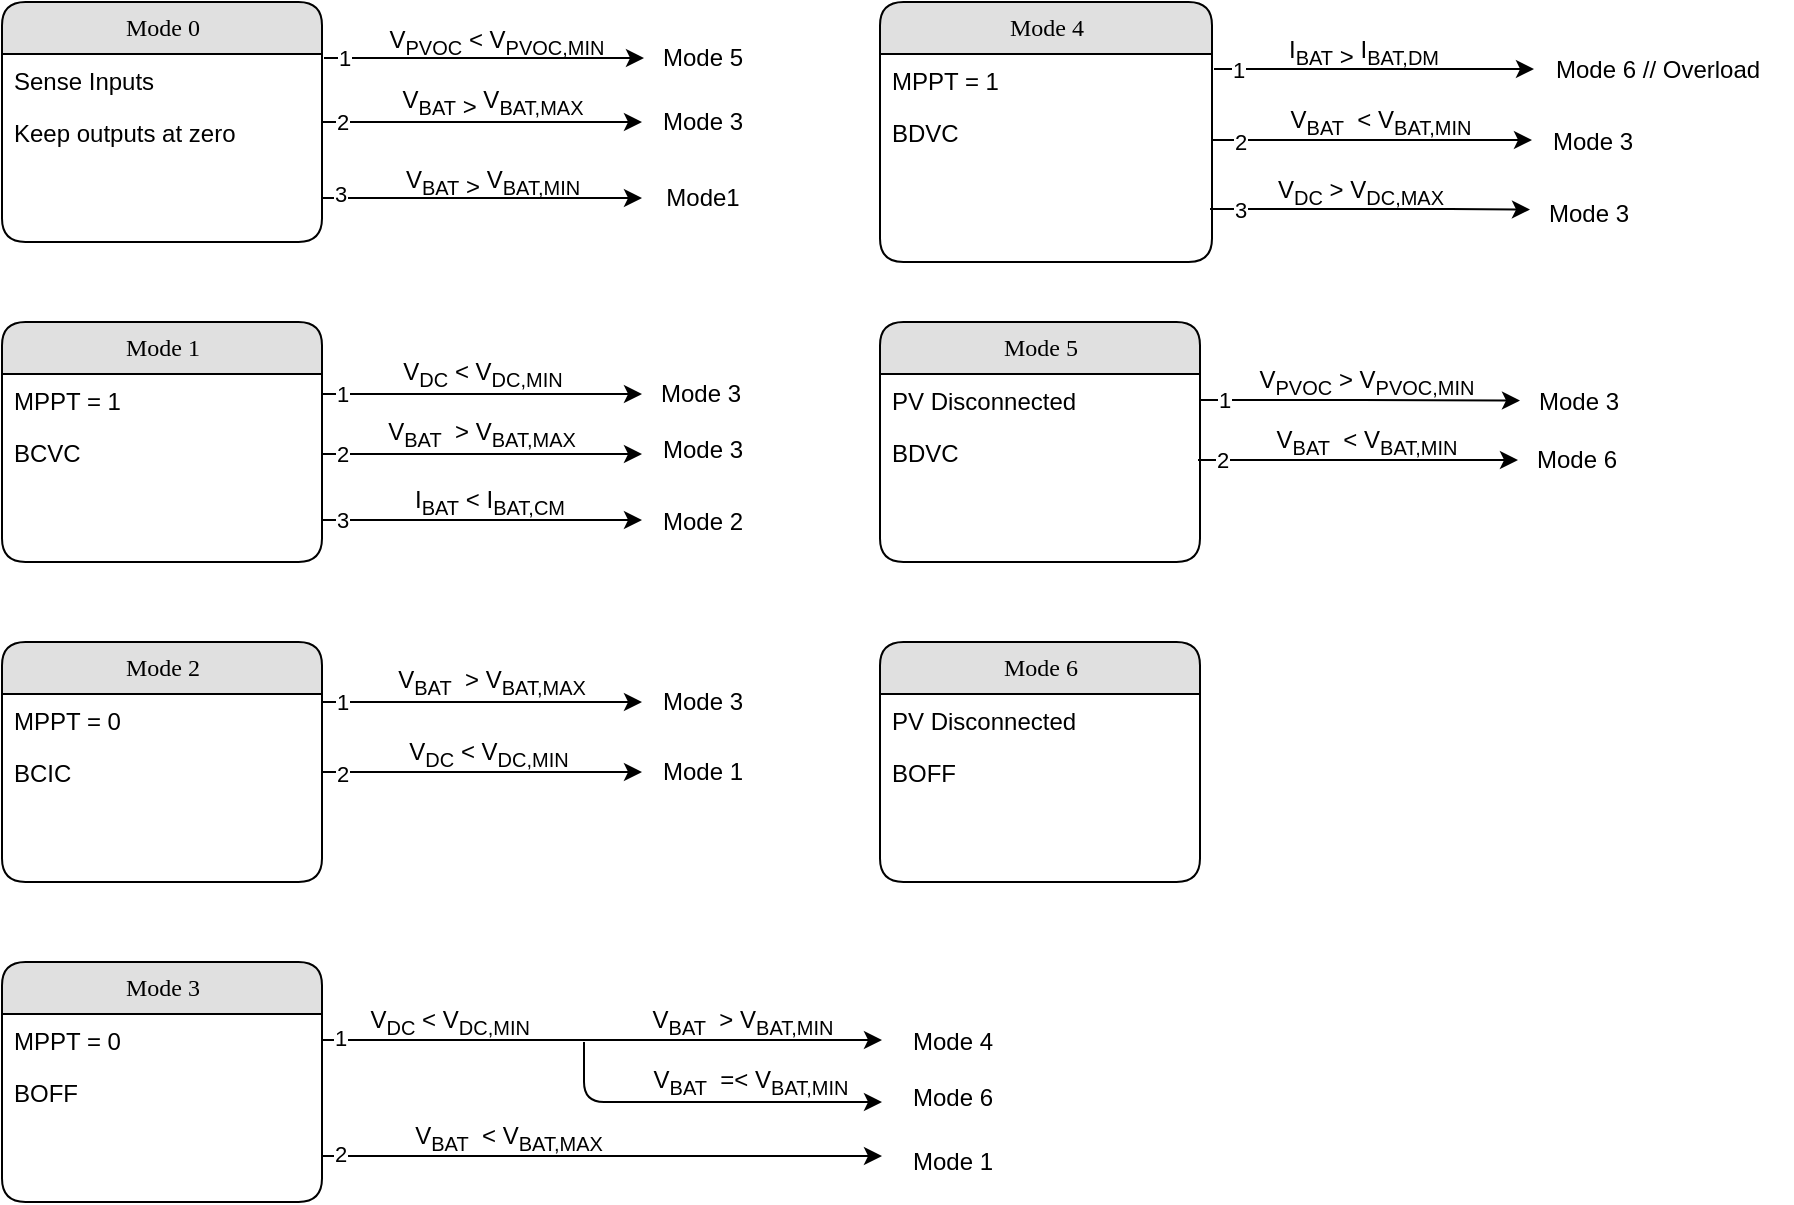 <mxfile version="14.4.3" type="device"><diagram name="Page-1" id="b520641d-4fe3-3701-9064-5fc419738815"><mxGraphModel dx="1730" dy="967" grid="1" gridSize="10" guides="1" tooltips="1" connect="1" arrows="1" fold="1" page="1" pageScale="1" pageWidth="1100" pageHeight="850" background="#ffffff" math="0" shadow="0"><root><mxCell id="0"/><mxCell id="1" parent="0"/><mxCell id="21ea969265ad0168-6" value="Mode 0" style="swimlane;html=1;fontStyle=0;childLayout=stackLayout;horizontal=1;startSize=26;fillColor=#e0e0e0;horizontalStack=0;resizeParent=1;resizeLast=0;collapsible=1;marginBottom=0;swimlaneFillColor=#ffffff;align=center;rounded=1;shadow=0;comic=0;labelBackgroundColor=none;strokeWidth=1;fontFamily=Verdana;fontSize=12" parent="1" vertex="1"><mxGeometry x="81" y="40" width="160" height="120" as="geometry"/></mxCell><mxCell id="21ea969265ad0168-7" value="Sense Inputs" style="text;html=1;strokeColor=none;fillColor=none;spacingLeft=4;spacingRight=4;whiteSpace=wrap;overflow=hidden;rotatable=0;points=[[0,0.5],[1,0.5]];portConstraint=eastwest;" parent="21ea969265ad0168-6" vertex="1"><mxGeometry y="26" width="160" height="26" as="geometry"/></mxCell><mxCell id="21ea969265ad0168-8" value="Keep outputs at zero" style="text;html=1;strokeColor=none;fillColor=none;spacingLeft=4;spacingRight=4;whiteSpace=wrap;overflow=hidden;rotatable=0;points=[[0,0.5],[1,0.5]];portConstraint=eastwest;" parent="21ea969265ad0168-6" vertex="1"><mxGeometry y="52" width="160" height="26" as="geometry"/></mxCell><mxCell id="21ea969265ad0168-14" value="Mode 1" style="swimlane;html=1;fontStyle=0;childLayout=stackLayout;horizontal=1;startSize=26;fillColor=#e0e0e0;horizontalStack=0;resizeParent=1;resizeLast=0;collapsible=1;marginBottom=0;swimlaneFillColor=#ffffff;align=center;rounded=1;shadow=0;comic=0;labelBackgroundColor=none;strokeWidth=1;fontFamily=Verdana;fontSize=12" parent="1" vertex="1"><mxGeometry x="81" y="200" width="160" height="120" as="geometry"/></mxCell><mxCell id="21ea969265ad0168-15" value="MPPT = 1" style="text;html=1;strokeColor=none;fillColor=none;spacingLeft=4;spacingRight=4;whiteSpace=wrap;overflow=hidden;rotatable=0;points=[[0,0.5],[1,0.5]];portConstraint=eastwest;" parent="21ea969265ad0168-14" vertex="1"><mxGeometry y="26" width="160" height="26" as="geometry"/></mxCell><mxCell id="21ea969265ad0168-16" value="BCVC" style="text;html=1;strokeColor=none;fillColor=none;spacingLeft=4;spacingRight=4;whiteSpace=wrap;overflow=hidden;rotatable=0;points=[[0,0.5],[1,0.5]];portConstraint=eastwest;" parent="21ea969265ad0168-14" vertex="1"><mxGeometry y="52" width="160" height="26" as="geometry"/></mxCell><mxCell id="CwMAz0Y8zi2hrjpeJNrz-3" value="&lt;span style=&quot;background-color: transparent ; font-family: &amp;#34;arial&amp;#34; ; vertical-align: baseline&quot;&gt;V&lt;/span&gt;&lt;span style=&quot;background-color: transparent ; font-family: &amp;#34;arial&amp;#34;&quot;&gt;&lt;sub&gt;BAT&lt;/sub&gt;&lt;span style=&quot;vertical-align: sub&quot;&gt; &amp;gt;&lt;/span&gt;&lt;/span&gt;&lt;span style=&quot;background-color: transparent ; font-family: &amp;#34;arial&amp;#34; ; vertical-align: baseline&quot;&gt;&amp;nbsp;V&lt;/span&gt;&lt;span style=&quot;background-color: transparent ; font-family: &amp;#34;arial&amp;#34;&quot;&gt;&lt;sub&gt;BAT,MIN&lt;/sub&gt;&lt;/span&gt;" style="text;html=1;align=center;verticalAlign=middle;resizable=0;points=[];autosize=1;" parent="1" vertex="1"><mxGeometry x="276" y="120" width="100" height="20" as="geometry"/></mxCell><mxCell id="CwMAz0Y8zi2hrjpeJNrz-4" value="Mode 2" style="swimlane;html=1;fontStyle=0;childLayout=stackLayout;horizontal=1;startSize=26;fillColor=#e0e0e0;horizontalStack=0;resizeParent=1;resizeLast=0;collapsible=1;marginBottom=0;swimlaneFillColor=#ffffff;align=center;rounded=1;shadow=0;comic=0;labelBackgroundColor=none;strokeWidth=1;fontFamily=Verdana;fontSize=12" parent="1" vertex="1"><mxGeometry x="81" y="360" width="160" height="120" as="geometry"/></mxCell><mxCell id="CwMAz0Y8zi2hrjpeJNrz-5" value="MPPT = 0" style="text;html=1;strokeColor=none;fillColor=none;spacingLeft=4;spacingRight=4;whiteSpace=wrap;overflow=hidden;rotatable=0;points=[[0,0.5],[1,0.5]];portConstraint=eastwest;" parent="CwMAz0Y8zi2hrjpeJNrz-4" vertex="1"><mxGeometry y="26" width="160" height="26" as="geometry"/></mxCell><mxCell id="CwMAz0Y8zi2hrjpeJNrz-6" value="BCIC" style="text;html=1;strokeColor=none;fillColor=none;spacingLeft=4;spacingRight=4;whiteSpace=wrap;overflow=hidden;rotatable=0;points=[[0,0.5],[1,0.5]];portConstraint=eastwest;" parent="CwMAz0Y8zi2hrjpeJNrz-4" vertex="1"><mxGeometry y="52" width="160" height="26" as="geometry"/></mxCell><mxCell id="CwMAz0Y8zi2hrjpeJNrz-9" value="&lt;span id=&quot;docs-internal-guid-54b9b3ad-7fff-6e4c-5024-49e7bf274c38&quot;&gt;&lt;span style=&quot;font-family: &amp;#34;arial&amp;#34; ; background-color: transparent ; vertical-align: baseline&quot;&gt;&lt;br&gt;&lt;/span&gt;&lt;/span&gt;" style="text;html=1;align=center;verticalAlign=middle;resizable=0;points=[];autosize=1;" parent="1" vertex="1"><mxGeometry x="580" y="200" width="20" height="20" as="geometry"/></mxCell><mxCell id="CwMAz0Y8zi2hrjpeJNrz-12" value="Mode 3" style="swimlane;html=1;fontStyle=0;childLayout=stackLayout;horizontal=1;startSize=26;fillColor=#e0e0e0;horizontalStack=0;resizeParent=1;resizeLast=0;collapsible=1;marginBottom=0;swimlaneFillColor=#ffffff;align=center;rounded=1;shadow=0;comic=0;labelBackgroundColor=none;strokeWidth=1;fontFamily=Verdana;fontSize=12" parent="1" vertex="1"><mxGeometry x="81" y="520" width="160" height="120" as="geometry"/></mxCell><mxCell id="CwMAz0Y8zi2hrjpeJNrz-13" value="MPPT = 0" style="text;html=1;strokeColor=none;fillColor=none;spacingLeft=4;spacingRight=4;whiteSpace=wrap;overflow=hidden;rotatable=0;points=[[0,0.5],[1,0.5]];portConstraint=eastwest;" parent="CwMAz0Y8zi2hrjpeJNrz-12" vertex="1"><mxGeometry y="26" width="160" height="26" as="geometry"/></mxCell><mxCell id="CwMAz0Y8zi2hrjpeJNrz-14" value="BOFF" style="text;html=1;strokeColor=none;fillColor=none;spacingLeft=4;spacingRight=4;whiteSpace=wrap;overflow=hidden;rotatable=0;points=[[0,0.5],[1,0.5]];portConstraint=eastwest;" parent="CwMAz0Y8zi2hrjpeJNrz-12" vertex="1"><mxGeometry y="52" width="160" height="26" as="geometry"/></mxCell><mxCell id="CwMAz0Y8zi2hrjpeJNrz-17" value="Mode 4" style="swimlane;html=1;fontStyle=0;childLayout=stackLayout;horizontal=1;startSize=26;fillColor=#e0e0e0;horizontalStack=0;resizeParent=1;resizeLast=0;collapsible=1;marginBottom=0;swimlaneFillColor=#ffffff;align=center;rounded=1;shadow=0;comic=0;labelBackgroundColor=none;strokeWidth=1;fontFamily=Verdana;fontSize=12" parent="1" vertex="1"><mxGeometry x="520" y="40" width="166" height="130" as="geometry"/></mxCell><mxCell id="CwMAz0Y8zi2hrjpeJNrz-18" value="MPPT = 1" style="text;html=1;strokeColor=none;fillColor=none;spacingLeft=4;spacingRight=4;whiteSpace=wrap;overflow=hidden;rotatable=0;points=[[0,0.5],[1,0.5]];portConstraint=eastwest;" parent="CwMAz0Y8zi2hrjpeJNrz-17" vertex="1"><mxGeometry y="26" width="166" height="26" as="geometry"/></mxCell><mxCell id="CwMAz0Y8zi2hrjpeJNrz-19" value="BDVC" style="text;html=1;strokeColor=none;fillColor=none;spacingLeft=4;spacingRight=4;whiteSpace=wrap;overflow=hidden;rotatable=0;points=[[0,0.5],[1,0.5]];portConstraint=eastwest;" parent="CwMAz0Y8zi2hrjpeJNrz-17" vertex="1"><mxGeometry y="52" width="166" height="26" as="geometry"/></mxCell><mxCell id="CwMAz0Y8zi2hrjpeJNrz-22" value="&lt;span id=&quot;docs-internal-guid-cd0fc743-7fff-6597-6dcd-d44ba3be45de&quot;&gt;&lt;span style=&quot;font-family: &amp;#34;arial&amp;#34; ; background-color: transparent ; vertical-align: baseline&quot;&gt;V&lt;/span&gt;&lt;span style=&quot;font-family: &amp;#34;arial&amp;#34; ; background-color: transparent&quot;&gt;&lt;sub&gt;BAT&lt;/sub&gt;&lt;span style=&quot;vertical-align: sub&quot;&gt; &amp;gt;&lt;/span&gt;&lt;/span&gt;&lt;span style=&quot;font-family: &amp;#34;arial&amp;#34; ; background-color: transparent ; vertical-align: baseline&quot;&gt;&amp;nbsp;V&lt;/span&gt;&lt;span style=&quot;font-family: &amp;#34;arial&amp;#34; ; background-color: transparent&quot;&gt;&lt;sub&gt;BAT,MAX&lt;/sub&gt;&lt;/span&gt;&lt;/span&gt;" style="text;html=1;align=center;verticalAlign=middle;resizable=0;points=[];autosize=1;rotation=0;" parent="1" vertex="1"><mxGeometry x="271" y="80" width="110" height="20" as="geometry"/></mxCell><mxCell id="CwMAz0Y8zi2hrjpeJNrz-27" value="&lt;font style=&quot;font-size: 12px&quot;&gt;&lt;span style=&quot;background-color: transparent ; font-family: &amp;#34;arial&amp;#34; ; vertical-align: baseline&quot;&gt;V&lt;/span&gt;&lt;span style=&quot;background-color: transparent ; font-family: &amp;#34;arial&amp;#34;&quot;&gt;&lt;sub&gt;BAT&lt;/sub&gt;&lt;span style=&quot;vertical-align: sub&quot;&gt;&amp;nbsp;&lt;/span&gt;&lt;/span&gt;&lt;span style=&quot;background-color: transparent ; font-family: &amp;#34;arial&amp;#34;&quot;&gt;&amp;nbsp;&lt;font style=&quot;font-size: 12px&quot;&gt;&amp;gt;&lt;/font&gt;&amp;nbsp;V&lt;/span&gt;&lt;span style=&quot;background-color: transparent ; font-family: &amp;#34;arial&amp;#34;&quot;&gt;&lt;sub&gt;BAT,MAX&lt;/sub&gt;&lt;/span&gt;&lt;/font&gt;" style="text;html=1;strokeColor=none;fillColor=none;align=center;verticalAlign=middle;whiteSpace=wrap;rounded=0;" parent="1" vertex="1"><mxGeometry x="246" y="246" width="150" height="20" as="geometry"/></mxCell><mxCell id="CwMAz0Y8zi2hrjpeJNrz-34" value="" style="endArrow=classic;html=1;" parent="1" edge="1"><mxGeometry width="50" height="50" relative="1" as="geometry"><mxPoint x="241" y="138" as="sourcePoint"/><mxPoint x="401" y="138" as="targetPoint"/></mxGeometry></mxCell><mxCell id="CwMAz0Y8zi2hrjpeJNrz-39" value="3" style="edgeLabel;html=1;align=center;verticalAlign=middle;resizable=0;points=[];" parent="CwMAz0Y8zi2hrjpeJNrz-34" vertex="1" connectable="0"><mxGeometry x="-0.888" y="2" relative="1" as="geometry"><mxPoint as="offset"/></mxGeometry></mxCell><mxCell id="CwMAz0Y8zi2hrjpeJNrz-35" value="Mode1" style="text;html=1;align=center;verticalAlign=middle;resizable=0;points=[];autosize=1;" parent="1" vertex="1"><mxGeometry x="406" y="128" width="50" height="20" as="geometry"/></mxCell><mxCell id="CwMAz0Y8zi2hrjpeJNrz-36" value="" style="endArrow=classic;html=1;exitX=1;exitY=0.5;exitDx=0;exitDy=0;" parent="1" edge="1"><mxGeometry width="50" height="50" relative="1" as="geometry"><mxPoint x="241" y="100" as="sourcePoint"/><mxPoint x="401" y="100" as="targetPoint"/></mxGeometry></mxCell><mxCell id="CwMAz0Y8zi2hrjpeJNrz-40" value="2" style="edgeLabel;html=1;align=center;verticalAlign=middle;resizable=0;points=[];" parent="CwMAz0Y8zi2hrjpeJNrz-36" vertex="1" connectable="0"><mxGeometry x="-0.845" relative="1" as="geometry"><mxPoint x="-2.57" as="offset"/></mxGeometry></mxCell><mxCell id="CwMAz0Y8zi2hrjpeJNrz-38" value="Mode 3" style="text;html=1;align=center;verticalAlign=middle;resizable=0;points=[];autosize=1;" parent="1" vertex="1"><mxGeometry x="401" y="90" width="60" height="20" as="geometry"/></mxCell><mxCell id="CwMAz0Y8zi2hrjpeJNrz-99" value="" style="endArrow=classic;html=1;exitX=1;exitY=0.5;exitDx=0;exitDy=0;" parent="1" edge="1"><mxGeometry width="50" height="50" relative="1" as="geometry"><mxPoint x="241" y="266" as="sourcePoint"/><mxPoint x="401" y="266" as="targetPoint"/></mxGeometry></mxCell><mxCell id="CwMAz0Y8zi2hrjpeJNrz-100" value="2" style="edgeLabel;html=1;align=center;verticalAlign=middle;resizable=0;points=[];" parent="CwMAz0Y8zi2hrjpeJNrz-99" vertex="1" connectable="0"><mxGeometry x="-0.845" relative="1" as="geometry"><mxPoint x="-2.57" as="offset"/></mxGeometry></mxCell><mxCell id="CwMAz0Y8zi2hrjpeJNrz-101" value="Mode 3" style="text;html=1;align=center;verticalAlign=middle;resizable=0;points=[];autosize=1;" parent="1" vertex="1"><mxGeometry x="401" y="254" width="60" height="20" as="geometry"/></mxCell><mxCell id="CwMAz0Y8zi2hrjpeJNrz-102" value="&lt;font style=&quot;font-size: 12px&quot;&gt;&lt;span style=&quot;background-color: transparent ; font-family: &amp;#34;arial&amp;#34; ; vertical-align: baseline&quot;&gt;V&lt;/span&gt;&lt;span style=&quot;background-color: transparent ; font-family: &amp;#34;arial&amp;#34;&quot;&gt;&lt;sub&gt;BAT&lt;/sub&gt;&lt;span style=&quot;vertical-align: sub&quot;&gt;&amp;nbsp;&lt;/span&gt;&lt;/span&gt;&lt;span style=&quot;background-color: transparent ; font-family: &amp;#34;arial&amp;#34;&quot;&gt;&amp;nbsp;&lt;font style=&quot;font-size: 12px&quot;&gt;&amp;gt;&lt;/font&gt;&amp;nbsp;V&lt;/span&gt;&lt;span style=&quot;background-color: transparent ; font-family: &amp;#34;arial&amp;#34;&quot;&gt;&lt;sub&gt;BAT,MAX&lt;/sub&gt;&lt;/span&gt;&lt;/font&gt;" style="text;html=1;strokeColor=none;fillColor=none;align=center;verticalAlign=middle;whiteSpace=wrap;rounded=0;" parent="1" vertex="1"><mxGeometry x="251" y="370" width="150" height="20" as="geometry"/></mxCell><mxCell id="CwMAz0Y8zi2hrjpeJNrz-103" value="" style="endArrow=classic;html=1;exitX=1;exitY=0.5;exitDx=0;exitDy=0;" parent="1" edge="1"><mxGeometry width="50" height="50" relative="1" as="geometry"><mxPoint x="241" y="390" as="sourcePoint"/><mxPoint x="401" y="390" as="targetPoint"/></mxGeometry></mxCell><mxCell id="CwMAz0Y8zi2hrjpeJNrz-104" value="1" style="edgeLabel;html=1;align=center;verticalAlign=middle;resizable=0;points=[];" parent="CwMAz0Y8zi2hrjpeJNrz-103" vertex="1" connectable="0"><mxGeometry x="-0.845" relative="1" as="geometry"><mxPoint x="-2.57" as="offset"/></mxGeometry></mxCell><mxCell id="CwMAz0Y8zi2hrjpeJNrz-105" value="Mode 3" style="text;html=1;align=center;verticalAlign=middle;resizable=0;points=[];autosize=1;" parent="1" vertex="1"><mxGeometry x="401" y="380" width="60" height="20" as="geometry"/></mxCell><mxCell id="CwMAz0Y8zi2hrjpeJNrz-106" value="" style="endArrow=classic;html=1;exitX=1;exitY=0.5;exitDx=0;exitDy=0;" parent="1" source="CwMAz0Y8zi2hrjpeJNrz-13" edge="1"><mxGeometry width="50" height="50" relative="1" as="geometry"><mxPoint x="271" y="551" as="sourcePoint"/><mxPoint x="521" y="559" as="targetPoint"/></mxGeometry></mxCell><mxCell id="CwMAz0Y8zi2hrjpeJNrz-210" value="1" style="edgeLabel;html=1;align=center;verticalAlign=middle;resizable=0;points=[];" parent="CwMAz0Y8zi2hrjpeJNrz-106" vertex="1" connectable="0"><mxGeometry x="-0.934" y="1" relative="1" as="geometry"><mxPoint as="offset"/></mxGeometry></mxCell><mxCell id="CwMAz0Y8zi2hrjpeJNrz-107" value="&lt;font style=&quot;font-size: 12px&quot;&gt;&lt;font style=&quot;font-size: 12px&quot;&gt;V&lt;sub&gt;DC&lt;/sub&gt; &amp;lt; V&lt;sub&gt;DC,MIN&amp;nbsp;&lt;/sub&gt;&lt;/font&gt;&lt;/font&gt;" style="text;html=1;align=center;verticalAlign=middle;resizable=0;points=[];autosize=1;" parent="1" vertex="1"><mxGeometry x="256" y="540" width="100" height="20" as="geometry"/></mxCell><mxCell id="CwMAz0Y8zi2hrjpeJNrz-111" value="Mode 4" style="text;html=1;align=center;verticalAlign=middle;resizable=0;points=[];autosize=1;" parent="1" vertex="1"><mxGeometry x="526" y="550" width="60" height="20" as="geometry"/></mxCell><mxCell id="CwMAz0Y8zi2hrjpeJNrz-114" value="&lt;span style=&quot;background-color: transparent ; font-family: &amp;#34;arial&amp;#34;&quot;&gt;&lt;span style=&quot;vertical-align: baseline ; background-color: transparent&quot;&gt;I&lt;/span&gt;&lt;span style=&quot;background-color: transparent&quot;&gt;&lt;sub&gt;BAT&lt;/sub&gt;&lt;/span&gt;&lt;/span&gt;&lt;span style=&quot;background-color: transparent ; font-family: &amp;#34;arial&amp;#34; ; vertical-align: baseline&quot;&gt;&lt;span style=&quot;vertical-align: sub&quot;&gt;&amp;nbsp;&lt;/span&gt;&lt;/span&gt;&lt;span style=&quot;background-color: transparent ; font-family: &amp;#34;arial&amp;#34;&quot;&gt;&amp;lt;&amp;nbsp;&lt;span style=&quot;vertical-align: baseline ; background-color: transparent&quot;&gt;I&lt;/span&gt;&lt;span style=&quot;background-color: transparent&quot;&gt;&lt;sub&gt;BAT,CM&lt;/sub&gt;&lt;/span&gt;&lt;/span&gt;" style="text;html=1;strokeColor=none;fillColor=none;align=center;verticalAlign=middle;whiteSpace=wrap;rounded=0;" parent="1" vertex="1"><mxGeometry x="250" y="280" width="150" height="20" as="geometry"/></mxCell><mxCell id="CwMAz0Y8zi2hrjpeJNrz-115" value="" style="endArrow=classic;html=1;exitX=1;exitY=0.5;exitDx=0;exitDy=0;" parent="1" edge="1"><mxGeometry width="50" height="50" relative="1" as="geometry"><mxPoint x="241" y="299.0" as="sourcePoint"/><mxPoint x="401" y="299" as="targetPoint"/></mxGeometry></mxCell><mxCell id="CwMAz0Y8zi2hrjpeJNrz-116" value="3" style="edgeLabel;html=1;align=center;verticalAlign=middle;resizable=0;points=[];" parent="CwMAz0Y8zi2hrjpeJNrz-115" vertex="1" connectable="0"><mxGeometry x="-0.845" relative="1" as="geometry"><mxPoint x="-2.57" as="offset"/></mxGeometry></mxCell><mxCell id="CwMAz0Y8zi2hrjpeJNrz-117" value="Mode 2" style="text;html=1;align=center;verticalAlign=middle;resizable=0;points=[];autosize=1;" parent="1" vertex="1"><mxGeometry x="401" y="290" width="60" height="20" as="geometry"/></mxCell><mxCell id="CwMAz0Y8zi2hrjpeJNrz-121" style="edgeStyle=orthogonalEdgeStyle;rounded=0;orthogonalLoop=1;jettySize=auto;html=1;exitX=1;exitY=0.5;exitDx=0;exitDy=0;" parent="1" source="CwMAz0Y8zi2hrjpeJNrz-6" edge="1"><mxGeometry relative="1" as="geometry"><mxPoint x="401" y="425" as="targetPoint"/></mxGeometry></mxCell><mxCell id="CwMAz0Y8zi2hrjpeJNrz-122" value="2" style="edgeLabel;html=1;align=center;verticalAlign=middle;resizable=0;points=[];" parent="CwMAz0Y8zi2hrjpeJNrz-121" vertex="1" connectable="0"><mxGeometry x="-0.86" y="2" relative="1" as="geometry"><mxPoint x="-1.03" y="3" as="offset"/></mxGeometry></mxCell><mxCell id="CwMAz0Y8zi2hrjpeJNrz-123" value="V&lt;sub&gt;DC&lt;/sub&gt; &amp;lt; V&lt;sub&gt;DC,MIN&lt;/sub&gt;" style="text;html=1;align=center;verticalAlign=middle;resizable=0;points=[];autosize=1;" parent="1" vertex="1"><mxGeometry x="274" y="406" width="100" height="20" as="geometry"/></mxCell><mxCell id="CwMAz0Y8zi2hrjpeJNrz-124" value="Mode 1" style="text;html=1;align=center;verticalAlign=middle;resizable=0;points=[];autosize=1;" parent="1" vertex="1"><mxGeometry x="401" y="415" width="60" height="20" as="geometry"/></mxCell><mxCell id="CwMAz0Y8zi2hrjpeJNrz-132" value="" style="endArrow=classic;html=1;" parent="1" edge="1"><mxGeometry width="50" height="50" relative="1" as="geometry"><mxPoint x="241" y="236" as="sourcePoint"/><mxPoint x="401" y="236" as="targetPoint"/></mxGeometry></mxCell><mxCell id="CwMAz0Y8zi2hrjpeJNrz-133" value="1" style="edgeLabel;html=1;align=center;verticalAlign=middle;resizable=0;points=[];" parent="CwMAz0Y8zi2hrjpeJNrz-132" vertex="1" connectable="0"><mxGeometry x="-0.845" relative="1" as="geometry"><mxPoint x="-2.57" as="offset"/></mxGeometry></mxCell><mxCell id="CwMAz0Y8zi2hrjpeJNrz-134" value="Mode 3" style="text;html=1;align=center;verticalAlign=middle;resizable=0;points=[];autosize=1;" parent="1" vertex="1"><mxGeometry x="400" y="226" width="60" height="20" as="geometry"/></mxCell><mxCell id="CwMAz0Y8zi2hrjpeJNrz-137" value="V&lt;sub&gt;DC&lt;/sub&gt; &amp;lt; V&lt;sub&gt;DC,MIN&lt;/sub&gt;" style="text;html=1;align=center;verticalAlign=middle;resizable=0;points=[];autosize=1;" parent="1" vertex="1"><mxGeometry x="271" y="216" width="100" height="20" as="geometry"/></mxCell><mxCell id="CwMAz0Y8zi2hrjpeJNrz-146" style="edgeStyle=orthogonalEdgeStyle;rounded=0;orthogonalLoop=1;jettySize=auto;html=1;exitX=1;exitY=0.5;exitDx=0;exitDy=0;" parent="1" edge="1"><mxGeometry relative="1" as="geometry"><mxPoint x="845" y="143.786" as="targetPoint"/><mxPoint x="685" y="143.5" as="sourcePoint"/><Array as="points"><mxPoint x="805" y="143.5"/><mxPoint x="805" y="143.5"/></Array></mxGeometry></mxCell><mxCell id="CwMAz0Y8zi2hrjpeJNrz-147" style="edgeStyle=orthogonalEdgeStyle;rounded=0;orthogonalLoop=1;jettySize=auto;html=1;exitX=1;exitY=0.5;exitDx=0;exitDy=0;" parent="1" edge="1"><mxGeometry relative="1" as="geometry"><mxPoint x="847" y="73.5" as="targetPoint"/><mxPoint x="687" y="73.5" as="sourcePoint"/></mxGeometry></mxCell><mxCell id="CwMAz0Y8zi2hrjpeJNrz-157" value="&lt;font style=&quot;font-size: 12px&quot;&gt;&lt;span style=&quot;background-color: transparent ; font-family: &amp;#34;arial&amp;#34;&quot;&gt;&lt;span style=&quot;vertical-align: baseline ; background-color: transparent&quot;&gt;I&lt;/span&gt;&lt;span style=&quot;background-color: transparent&quot;&gt;&lt;sub&gt;BAT&lt;/sub&gt;&lt;/span&gt;&lt;/span&gt;&lt;span style=&quot;background-color: transparent ; font-family: &amp;#34;arial&amp;#34; ; vertical-align: baseline&quot;&gt;&lt;span style=&quot;vertical-align: sub&quot;&gt;&amp;nbsp;&amp;gt;&lt;/span&gt;&lt;/span&gt;&lt;span style=&quot;background-color: transparent ; font-family: &amp;#34;arial&amp;#34;&quot;&gt;&amp;nbsp;&lt;span style=&quot;vertical-align: baseline ; background-color: transparent&quot;&gt;I&lt;/span&gt;&lt;span style=&quot;background-color: transparent&quot;&gt;&lt;sub&gt;BAT,DM&lt;/sub&gt;&lt;/span&gt;&lt;/span&gt;&lt;/font&gt;" style="text;html=1;strokeColor=none;fillColor=none;align=center;verticalAlign=middle;whiteSpace=wrap;rounded=0;" parent="1" vertex="1"><mxGeometry x="687" y="54.5" width="150" height="20" as="geometry"/></mxCell><mxCell id="CwMAz0Y8zi2hrjpeJNrz-158" value="Mode 6 // O&lt;span style=&quot;text-align: center&quot;&gt;verload&lt;/span&gt;" style="text;html=1;align=left;verticalAlign=middle;resizable=0;points=[];autosize=1;" parent="1" vertex="1"><mxGeometry x="856" y="63.5" width="120" height="20" as="geometry"/></mxCell><mxCell id="CwMAz0Y8zi2hrjpeJNrz-161" value="V&lt;sub&gt;DC&lt;/sub&gt;&amp;nbsp;&amp;gt; V&lt;sub&gt;DC,MAX&lt;/sub&gt;" style="text;html=1;align=center;verticalAlign=middle;resizable=0;points=[];autosize=1;" parent="1" vertex="1"><mxGeometry x="710" y="124.5" width="100" height="20" as="geometry"/></mxCell><mxCell id="CwMAz0Y8zi2hrjpeJNrz-162" value="Mode 3" style="text;html=1;align=center;verticalAlign=middle;resizable=0;points=[];autosize=1;" parent="1" vertex="1"><mxGeometry x="844" y="135.5" width="60" height="20" as="geometry"/></mxCell><mxCell id="CwMAz0Y8zi2hrjpeJNrz-163" style="edgeStyle=orthogonalEdgeStyle;rounded=0;orthogonalLoop=1;jettySize=auto;html=1;exitX=1;exitY=0.5;exitDx=0;exitDy=0;" parent="1" edge="1"><mxGeometry relative="1" as="geometry"><mxPoint x="521" y="617" as="targetPoint"/><mxPoint x="241.0" y="617.0" as="sourcePoint"/></mxGeometry></mxCell><mxCell id="CwMAz0Y8zi2hrjpeJNrz-211" value="2" style="edgeLabel;html=1;align=center;verticalAlign=middle;resizable=0;points=[];" parent="CwMAz0Y8zi2hrjpeJNrz-163" vertex="1" connectable="0"><mxGeometry x="-0.934" y="1" relative="1" as="geometry"><mxPoint as="offset"/></mxGeometry></mxCell><mxCell id="CwMAz0Y8zi2hrjpeJNrz-165" value="Mode 1" style="text;html=1;align=center;verticalAlign=middle;resizable=0;points=[];autosize=1;" parent="1" vertex="1"><mxGeometry x="526" y="610" width="60" height="20" as="geometry"/></mxCell><mxCell id="CwMAz0Y8zi2hrjpeJNrz-168" value="" style="endArrow=classic;html=1;" parent="1" edge="1"><mxGeometry width="50" height="50" relative="1" as="geometry"><mxPoint x="242" y="68" as="sourcePoint"/><mxPoint x="402" y="68" as="targetPoint"/><Array as="points"/></mxGeometry></mxCell><mxCell id="CwMAz0Y8zi2hrjpeJNrz-170" value="1" style="edgeLabel;html=1;align=center;verticalAlign=middle;resizable=0;points=[];" parent="CwMAz0Y8zi2hrjpeJNrz-168" vertex="1" connectable="0"><mxGeometry x="-0.845" relative="1" as="geometry"><mxPoint x="-2.5" as="offset"/></mxGeometry></mxCell><mxCell id="CwMAz0Y8zi2hrjpeJNrz-171" value="V&lt;sub&gt;PVOC&lt;/sub&gt;&amp;nbsp;&amp;lt;&amp;nbsp;V&lt;sub&gt;PVOC,MIN&lt;/sub&gt;" style="text;html=1;align=center;verticalAlign=middle;resizable=0;points=[];autosize=1;" parent="1" vertex="1"><mxGeometry x="268" y="50" width="120" height="20" as="geometry"/></mxCell><mxCell id="CwMAz0Y8zi2hrjpeJNrz-172" value="Mode 5" style="swimlane;html=1;fontStyle=0;childLayout=stackLayout;horizontal=1;startSize=26;fillColor=#e0e0e0;horizontalStack=0;resizeParent=1;resizeLast=0;collapsible=1;marginBottom=0;swimlaneFillColor=#ffffff;align=center;rounded=1;shadow=0;comic=0;labelBackgroundColor=none;strokeWidth=1;fontFamily=Verdana;fontSize=12" parent="1" vertex="1"><mxGeometry x="520" y="200" width="160" height="120" as="geometry"/></mxCell><mxCell id="CwMAz0Y8zi2hrjpeJNrz-173" value="PV Disconnected" style="text;html=1;strokeColor=none;fillColor=none;spacingLeft=4;spacingRight=4;whiteSpace=wrap;overflow=hidden;rotatable=0;points=[[0,0.5],[1,0.5]];portConstraint=eastwest;" parent="CwMAz0Y8zi2hrjpeJNrz-172" vertex="1"><mxGeometry y="26" width="160" height="26" as="geometry"/></mxCell><mxCell id="CwMAz0Y8zi2hrjpeJNrz-174" value="BDVC" style="text;html=1;strokeColor=none;fillColor=none;spacingLeft=4;spacingRight=4;whiteSpace=wrap;overflow=hidden;rotatable=0;points=[[0,0.5],[1,0.5]];portConstraint=eastwest;" parent="CwMAz0Y8zi2hrjpeJNrz-172" vertex="1"><mxGeometry y="52" width="160" height="26" as="geometry"/></mxCell><mxCell id="CwMAz0Y8zi2hrjpeJNrz-175" style="edgeStyle=orthogonalEdgeStyle;rounded=0;orthogonalLoop=1;jettySize=auto;html=1;exitX=1;exitY=0.5;exitDx=0;exitDy=0;" parent="1" source="CwMAz0Y8zi2hrjpeJNrz-173" edge="1"><mxGeometry relative="1" as="geometry"><mxPoint x="840" y="239.286" as="targetPoint"/></mxGeometry></mxCell><mxCell id="CwMAz0Y8zi2hrjpeJNrz-218" value="1" style="edgeLabel;html=1;align=center;verticalAlign=middle;resizable=0;points=[];" parent="CwMAz0Y8zi2hrjpeJNrz-175" vertex="1" connectable="0"><mxGeometry x="-0.854" relative="1" as="geometry"><mxPoint as="offset"/></mxGeometry></mxCell><mxCell id="CwMAz0Y8zi2hrjpeJNrz-178" value="V&lt;sub&gt;PVOC&lt;/sub&gt; &amp;gt; V&lt;sub&gt;PVOC,MIN&lt;/sub&gt;" style="text;html=1;align=center;verticalAlign=middle;resizable=0;points=[];autosize=1;" parent="1" vertex="1"><mxGeometry x="703" y="220" width="120" height="20" as="geometry"/></mxCell><mxCell id="CwMAz0Y8zi2hrjpeJNrz-179" value="Mode 3" style="text;html=1;align=center;verticalAlign=middle;resizable=0;points=[];autosize=1;" parent="1" vertex="1"><mxGeometry x="839" y="230" width="60" height="20" as="geometry"/></mxCell><mxCell id="CwMAz0Y8zi2hrjpeJNrz-180" value="Mode 5" style="text;html=1;align=center;verticalAlign=middle;resizable=0;points=[];autosize=1;" parent="1" vertex="1"><mxGeometry x="401" y="58" width="60" height="20" as="geometry"/></mxCell><mxCell id="CwMAz0Y8zi2hrjpeJNrz-186" style="edgeStyle=orthogonalEdgeStyle;rounded=0;orthogonalLoop=1;jettySize=auto;html=1;exitX=1;exitY=0.5;exitDx=0;exitDy=0;" parent="1" edge="1"><mxGeometry relative="1" as="geometry"><mxPoint x="846" y="109" as="targetPoint"/><mxPoint x="686.0" y="109.0" as="sourcePoint"/></mxGeometry></mxCell><mxCell id="CwMAz0Y8zi2hrjpeJNrz-212" value="2" style="edgeLabel;html=1;align=center;verticalAlign=middle;resizable=0;points=[];" parent="CwMAz0Y8zi2hrjpeJNrz-186" vertex="1" connectable="0"><mxGeometry x="-0.78" y="-1" relative="1" as="geometry"><mxPoint x="-3.6" as="offset"/></mxGeometry></mxCell><mxCell id="CwMAz0Y8zi2hrjpeJNrz-187" value="&lt;span style=&quot;background-color: transparent ; font-family: &amp;#34;arial&amp;#34; ; vertical-align: baseline&quot;&gt;V&lt;/span&gt;&lt;span style=&quot;background-color: transparent ; font-family: &amp;#34;arial&amp;#34;&quot;&gt;&lt;sub&gt;BAT&lt;/sub&gt;&lt;span style=&quot;vertical-align: sub&quot;&gt;&amp;nbsp;&lt;/span&gt;&lt;/span&gt;&lt;span style=&quot;background-color: transparent ; font-family: &amp;#34;arial&amp;#34;&quot;&gt;&amp;nbsp;&amp;lt;&amp;nbsp;V&lt;/span&gt;&lt;span style=&quot;background-color: transparent ; font-family: &amp;#34;arial&amp;#34;&quot;&gt;&lt;sub&gt;BAT,MIN&lt;/sub&gt;&lt;/span&gt;" style="text;html=1;align=center;verticalAlign=middle;resizable=0;points=[];autosize=1;" parent="1" vertex="1"><mxGeometry x="715" y="90" width="110" height="20" as="geometry"/></mxCell><mxCell id="CwMAz0Y8zi2hrjpeJNrz-188" value="Mode 3" style="text;html=1;align=center;verticalAlign=middle;resizable=0;points=[];autosize=1;" parent="1" vertex="1"><mxGeometry x="846" y="100" width="60" height="20" as="geometry"/></mxCell><mxCell id="CwMAz0Y8zi2hrjpeJNrz-191" value="&lt;span style=&quot;background-color: transparent ; font-family: &amp;#34;arial&amp;#34; ; vertical-align: baseline&quot;&gt;V&lt;/span&gt;&lt;span style=&quot;background-color: transparent ; font-family: &amp;#34;arial&amp;#34;&quot;&gt;&lt;sub&gt;BAT&lt;/sub&gt;&lt;span style=&quot;vertical-align: sub&quot;&gt;&amp;nbsp;&lt;/span&gt;&lt;/span&gt;&lt;span style=&quot;background-color: transparent ; font-family: &amp;#34;arial&amp;#34;&quot;&gt;&amp;nbsp;&amp;lt;&amp;nbsp;V&lt;/span&gt;&lt;span style=&quot;background-color: transparent ; font-family: &amp;#34;arial&amp;#34;&quot;&gt;&lt;sub&gt;BAT,MAX&lt;/sub&gt;&lt;/span&gt;" style="text;html=1;align=center;verticalAlign=middle;resizable=0;points=[];autosize=1;" parent="1" vertex="1"><mxGeometry x="279" y="598" width="110" height="20" as="geometry"/></mxCell><mxCell id="CwMAz0Y8zi2hrjpeJNrz-194" value="Mode 6" style="swimlane;html=1;fontStyle=0;childLayout=stackLayout;horizontal=1;startSize=26;fillColor=#e0e0e0;horizontalStack=0;resizeParent=1;resizeLast=0;collapsible=1;marginBottom=0;swimlaneFillColor=#ffffff;align=center;rounded=1;shadow=0;comic=0;labelBackgroundColor=none;strokeWidth=1;fontFamily=Verdana;fontSize=12" parent="1" vertex="1"><mxGeometry x="520" y="360" width="160" height="120" as="geometry"/></mxCell><mxCell id="CwMAz0Y8zi2hrjpeJNrz-195" value="PV Disconnected" style="text;html=1;strokeColor=none;fillColor=none;spacingLeft=4;spacingRight=4;whiteSpace=wrap;overflow=hidden;rotatable=0;points=[[0,0.5],[1,0.5]];portConstraint=eastwest;" parent="CwMAz0Y8zi2hrjpeJNrz-194" vertex="1"><mxGeometry y="26" width="160" height="26" as="geometry"/></mxCell><mxCell id="CwMAz0Y8zi2hrjpeJNrz-196" value="BOFF" style="text;html=1;strokeColor=none;fillColor=none;spacingLeft=4;spacingRight=4;whiteSpace=wrap;overflow=hidden;rotatable=0;points=[[0,0.5],[1,0.5]];portConstraint=eastwest;" parent="CwMAz0Y8zi2hrjpeJNrz-194" vertex="1"><mxGeometry y="52" width="160" height="26" as="geometry"/></mxCell><mxCell id="CwMAz0Y8zi2hrjpeJNrz-201" style="edgeStyle=orthogonalEdgeStyle;rounded=0;orthogonalLoop=1;jettySize=auto;html=1;exitX=1;exitY=0.5;exitDx=0;exitDy=0;" parent="1" edge="1"><mxGeometry relative="1" as="geometry"><mxPoint x="839" y="269" as="targetPoint"/><mxPoint x="679.0" y="269.0" as="sourcePoint"/></mxGeometry></mxCell><mxCell id="CwMAz0Y8zi2hrjpeJNrz-219" value="2" style="edgeLabel;html=1;align=center;verticalAlign=middle;resizable=0;points=[];" parent="CwMAz0Y8zi2hrjpeJNrz-201" vertex="1" connectable="0"><mxGeometry x="-0.852" relative="1" as="geometry"><mxPoint as="offset"/></mxGeometry></mxCell><mxCell id="CwMAz0Y8zi2hrjpeJNrz-202" value="&lt;span style=&quot;background-color: transparent ; font-family: &amp;#34;arial&amp;#34; ; vertical-align: baseline&quot;&gt;V&lt;/span&gt;&lt;span style=&quot;background-color: transparent ; font-family: &amp;#34;arial&amp;#34;&quot;&gt;&lt;sub&gt;BAT&lt;/sub&gt;&lt;span style=&quot;vertical-align: sub&quot;&gt;&amp;nbsp;&lt;/span&gt;&lt;/span&gt;&lt;span style=&quot;background-color: transparent ; font-family: &amp;#34;arial&amp;#34;&quot;&gt;&amp;nbsp;&amp;lt;&amp;nbsp;V&lt;/span&gt;&lt;span style=&quot;background-color: transparent ; font-family: &amp;#34;arial&amp;#34;&quot;&gt;&lt;sub&gt;BAT,MIN&lt;/sub&gt;&lt;/span&gt;" style="text;html=1;align=center;verticalAlign=middle;resizable=0;points=[];autosize=1;" parent="1" vertex="1"><mxGeometry x="708" y="250" width="110" height="20" as="geometry"/></mxCell><mxCell id="CwMAz0Y8zi2hrjpeJNrz-203" value="Mode 6" style="text;html=1;align=center;verticalAlign=middle;resizable=0;points=[];autosize=1;" parent="1" vertex="1"><mxGeometry x="838" y="259" width="60" height="20" as="geometry"/></mxCell><mxCell id="CwMAz0Y8zi2hrjpeJNrz-204" value="" style="endArrow=classic;html=1;" parent="1" edge="1"><mxGeometry width="50" height="50" relative="1" as="geometry"><mxPoint x="372" y="560" as="sourcePoint"/><mxPoint x="521" y="590" as="targetPoint"/><Array as="points"><mxPoint x="372" y="590"/></Array></mxGeometry></mxCell><mxCell id="CwMAz0Y8zi2hrjpeJNrz-205" value="&lt;span style=&quot;background-color: transparent ; font-family: &amp;#34;arial&amp;#34; ; vertical-align: baseline&quot;&gt;V&lt;/span&gt;&lt;span style=&quot;background-color: transparent ; font-family: &amp;#34;arial&amp;#34;&quot;&gt;&lt;sub&gt;BAT&lt;/sub&gt;&lt;span style=&quot;vertical-align: sub&quot;&gt;&amp;nbsp;&lt;/span&gt;&lt;/span&gt;&lt;span style=&quot;background-color: transparent ; font-family: &amp;#34;arial&amp;#34;&quot;&gt;&amp;nbsp;=&amp;lt;&amp;nbsp;V&lt;/span&gt;&lt;span style=&quot;background-color: transparent ; font-family: &amp;#34;arial&amp;#34;&quot;&gt;&lt;sub&gt;BAT,MIN&lt;/sub&gt;&lt;/span&gt;" style="text;html=1;align=center;verticalAlign=middle;resizable=0;points=[];autosize=1;" parent="1" vertex="1"><mxGeometry x="400" y="570" width="110" height="20" as="geometry"/></mxCell><mxCell id="CwMAz0Y8zi2hrjpeJNrz-206" value="Mode 6" style="text;html=1;align=center;verticalAlign=middle;resizable=0;points=[];autosize=1;" parent="1" vertex="1"><mxGeometry x="526" y="578" width="60" height="20" as="geometry"/></mxCell><mxCell id="CwMAz0Y8zi2hrjpeJNrz-209" value="&lt;span style=&quot;background-color: transparent ; font-family: &amp;#34;arial&amp;#34; ; vertical-align: baseline&quot;&gt;V&lt;/span&gt;&lt;span style=&quot;background-color: transparent ; font-family: &amp;#34;arial&amp;#34;&quot;&gt;&lt;sub&gt;BAT&lt;/sub&gt;&lt;span style=&quot;vertical-align: sub&quot;&gt;&amp;nbsp;&lt;/span&gt;&lt;/span&gt;&lt;span style=&quot;background-color: transparent ; font-family: &amp;#34;arial&amp;#34;&quot;&gt;&amp;nbsp;&amp;gt;&amp;nbsp;V&lt;/span&gt;&lt;span style=&quot;background-color: transparent ; font-family: &amp;#34;arial&amp;#34;&quot;&gt;&lt;sub&gt;BAT,MIN&lt;/sub&gt;&lt;/span&gt;" style="text;html=1;align=center;verticalAlign=middle;resizable=0;points=[];autosize=1;" parent="1" vertex="1"><mxGeometry x="396" y="540" width="110" height="20" as="geometry"/></mxCell><mxCell id="CwMAz0Y8zi2hrjpeJNrz-213" value="1" style="edgeLabel;html=1;align=center;verticalAlign=middle;resizable=0;points=[];" parent="1" vertex="1" connectable="0"><mxGeometry x="700.0" y="74.5" as="geometry"><mxPoint x="-1" y="-1" as="offset"/></mxGeometry></mxCell><mxCell id="CwMAz0Y8zi2hrjpeJNrz-214" value="3" style="edgeLabel;html=1;align=center;verticalAlign=middle;resizable=0;points=[];" parent="1" vertex="1" connectable="0"><mxGeometry x="698.0" y="145.5" as="geometry"><mxPoint x="2" y="-2" as="offset"/></mxGeometry></mxCell></root></mxGraphModel></diagram></mxfile>
